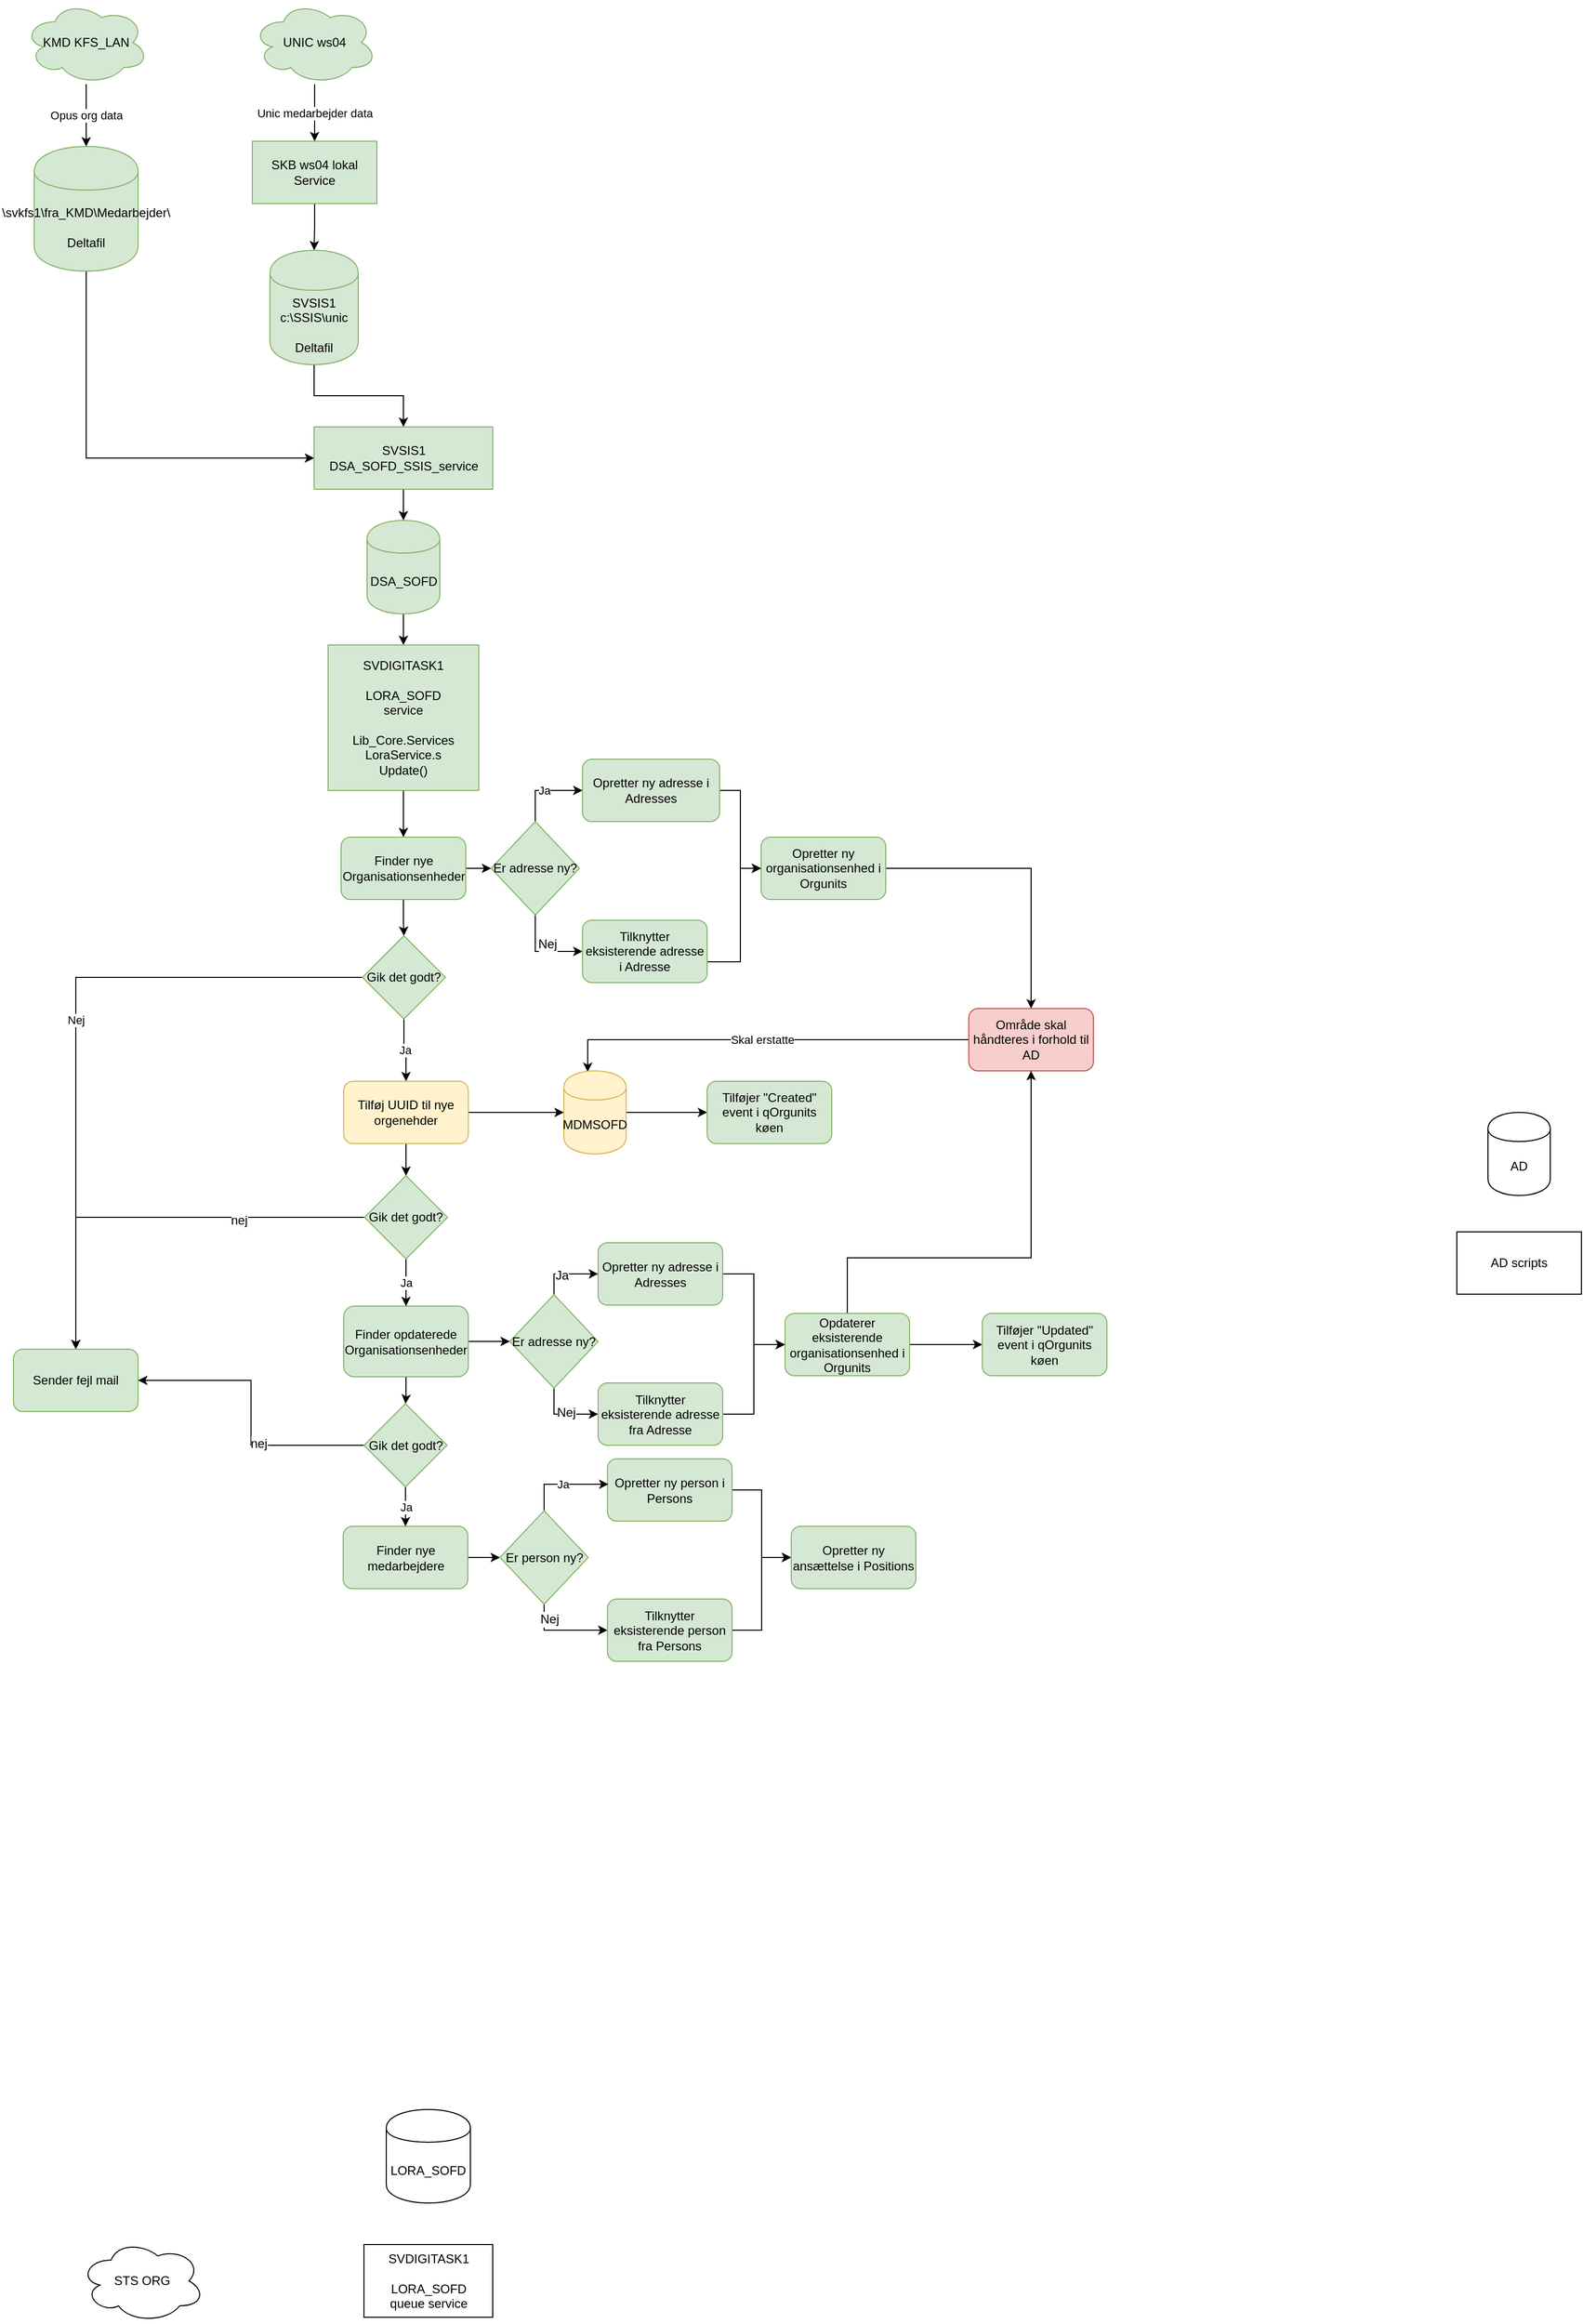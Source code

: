 <mxfile version="10.4.9" type="github"><diagram id="o5b5Y68pb12Nxzuh6uE5" name="Page-1"><mxGraphModel dx="1394" dy="771" grid="1" gridSize="10" guides="1" tooltips="1" connect="1" arrows="1" fold="1" page="1" pageScale="1" pageWidth="827" pageHeight="1169" math="0" shadow="0"><root><mxCell id="0"/><mxCell id="1" parent="0"/><mxCell id="oc2Fpqu8OoZIZFYyaqqw-1" style="edgeStyle=orthogonalEdgeStyle;rounded=0;orthogonalLoop=1;jettySize=auto;html=1;entryX=0.5;entryY=0;entryDx=0;entryDy=0;" edge="1" parent="1" source="oc2Fpqu8OoZIZFYyaqqw-2" target="oc2Fpqu8OoZIZFYyaqqw-16"><mxGeometry relative="1" as="geometry"/></mxCell><mxCell id="oc2Fpqu8OoZIZFYyaqqw-2" value="DSA_SOFD" style="shape=cylinder;whiteSpace=wrap;html=1;boundedLbl=1;backgroundOutline=1;fillColor=#d5e8d4;strokeColor=#82b366;" vertex="1" parent="1"><mxGeometry x="360.5" y="550" width="70" height="90" as="geometry"/></mxCell><mxCell id="oc2Fpqu8OoZIZFYyaqqw-3" style="edgeStyle=orthogonalEdgeStyle;rounded=0;orthogonalLoop=1;jettySize=auto;html=1;entryX=0;entryY=0.5;entryDx=0;entryDy=0;" edge="1" parent="1" source="oc2Fpqu8OoZIZFYyaqqw-4" target="oc2Fpqu8OoZIZFYyaqqw-14"><mxGeometry relative="1" as="geometry"><Array as="points"><mxPoint x="90" y="490"/></Array></mxGeometry></mxCell><mxCell id="oc2Fpqu8OoZIZFYyaqqw-4" value="&lt;div&gt;\\svkfs1\fra_KMD\Medarbejder\&lt;/div&gt;&lt;div&gt;&lt;br&gt;&lt;/div&gt;&lt;div&gt;Deltafil&lt;br&gt;&lt;/div&gt;" style="shape=cylinder;whiteSpace=wrap;html=1;boundedLbl=1;backgroundOutline=1;fillColor=#d5e8d4;strokeColor=#82b366;" vertex="1" parent="1"><mxGeometry x="40" y="190" width="100" height="120" as="geometry"/></mxCell><mxCell id="oc2Fpqu8OoZIZFYyaqqw-5" value="Opus org data" style="edgeStyle=orthogonalEdgeStyle;rounded=0;orthogonalLoop=1;jettySize=auto;html=1;" edge="1" parent="1" source="oc2Fpqu8OoZIZFYyaqqw-6" target="oc2Fpqu8OoZIZFYyaqqw-4"><mxGeometry relative="1" as="geometry"/></mxCell><mxCell id="oc2Fpqu8OoZIZFYyaqqw-6" value="KMD KFS_LAN" style="ellipse;shape=cloud;whiteSpace=wrap;html=1;fillColor=#d5e8d4;strokeColor=#82b366;" vertex="1" parent="1"><mxGeometry x="30" y="50" width="120" height="80" as="geometry"/></mxCell><mxCell id="oc2Fpqu8OoZIZFYyaqqw-7" value="Unic medarbejder data" style="edgeStyle=orthogonalEdgeStyle;rounded=0;orthogonalLoop=1;jettySize=auto;html=1;" edge="1" parent="1" source="oc2Fpqu8OoZIZFYyaqqw-8" target="oc2Fpqu8OoZIZFYyaqqw-10"><mxGeometry relative="1" as="geometry"/></mxCell><mxCell id="oc2Fpqu8OoZIZFYyaqqw-8" value="UNIC ws04" style="ellipse;shape=cloud;whiteSpace=wrap;html=1;fillColor=#d5e8d4;strokeColor=#82b366;" vertex="1" parent="1"><mxGeometry x="250" y="50" width="120" height="80" as="geometry"/></mxCell><mxCell id="oc2Fpqu8OoZIZFYyaqqw-9" style="edgeStyle=orthogonalEdgeStyle;rounded=0;orthogonalLoop=1;jettySize=auto;html=1;" edge="1" parent="1" source="oc2Fpqu8OoZIZFYyaqqw-10" target="oc2Fpqu8OoZIZFYyaqqw-12"><mxGeometry relative="1" as="geometry"/></mxCell><mxCell id="oc2Fpqu8OoZIZFYyaqqw-10" value="SKB ws04 lokal Service" style="rounded=0;whiteSpace=wrap;html=1;fillColor=#d5e8d4;strokeColor=#82b366;" vertex="1" parent="1"><mxGeometry x="250" y="185" width="120" height="60" as="geometry"/></mxCell><mxCell id="oc2Fpqu8OoZIZFYyaqqw-11" style="edgeStyle=orthogonalEdgeStyle;rounded=0;orthogonalLoop=1;jettySize=auto;html=1;entryX=0.5;entryY=0;entryDx=0;entryDy=0;" edge="1" parent="1" source="oc2Fpqu8OoZIZFYyaqqw-12" target="oc2Fpqu8OoZIZFYyaqqw-14"><mxGeometry relative="1" as="geometry"/></mxCell><mxCell id="oc2Fpqu8OoZIZFYyaqqw-12" value="&lt;div&gt;SVSIS1 &lt;br&gt;&lt;/div&gt;&lt;div&gt;c:\SSIS\unic&lt;br&gt;&lt;/div&gt;&lt;div&gt;&lt;br&gt;&lt;/div&gt;&lt;div&gt;Deltafil&lt;br&gt;&lt;/div&gt;" style="shape=cylinder;whiteSpace=wrap;html=1;boundedLbl=1;backgroundOutline=1;fillColor=#d5e8d4;strokeColor=#82b366;" vertex="1" parent="1"><mxGeometry x="267" y="290" width="85" height="110" as="geometry"/></mxCell><mxCell id="oc2Fpqu8OoZIZFYyaqqw-13" style="edgeStyle=orthogonalEdgeStyle;rounded=0;orthogonalLoop=1;jettySize=auto;html=1;entryX=0.5;entryY=0;entryDx=0;entryDy=0;" edge="1" parent="1" source="oc2Fpqu8OoZIZFYyaqqw-14" target="oc2Fpqu8OoZIZFYyaqqw-2"><mxGeometry relative="1" as="geometry"/></mxCell><mxCell id="oc2Fpqu8OoZIZFYyaqqw-14" value="&lt;div&gt;SVSIS1&lt;/div&gt;&lt;div&gt;DSA_SOFD_SSIS_service&lt;br&gt;&lt;/div&gt;" style="rounded=0;whiteSpace=wrap;html=1;fillColor=#d5e8d4;strokeColor=#82b366;" vertex="1" parent="1"><mxGeometry x="309.5" y="460" width="172" height="60" as="geometry"/></mxCell><mxCell id="oc2Fpqu8OoZIZFYyaqqw-44" style="edgeStyle=orthogonalEdgeStyle;rounded=0;orthogonalLoop=1;jettySize=auto;html=1;entryX=0.5;entryY=0;entryDx=0;entryDy=0;" edge="1" parent="1" source="oc2Fpqu8OoZIZFYyaqqw-16" target="oc2Fpqu8OoZIZFYyaqqw-29"><mxGeometry relative="1" as="geometry"><mxPoint x="406" y="889" as="sourcePoint"/></mxGeometry></mxCell><mxCell id="oc2Fpqu8OoZIZFYyaqqw-16" value="&lt;div&gt;SVDIGITASK1 &lt;br&gt;&lt;/div&gt;&lt;div&gt;&lt;br&gt;&lt;/div&gt;&lt;div&gt;LORA_SOFD&lt;/div&gt;&lt;div&gt;service&lt;/div&gt;&lt;div&gt;&lt;br&gt;&lt;/div&gt;&lt;div&gt;Lib_Core.Services&lt;/div&gt;&lt;div&gt;LoraService.s&lt;/div&gt;&lt;div&gt;Update()&lt;br&gt;&lt;/div&gt;" style="rounded=0;whiteSpace=wrap;html=1;fillColor=#d5e8d4;strokeColor=#82b366;" vertex="1" parent="1"><mxGeometry x="323" y="670" width="145" height="140" as="geometry"/></mxCell><mxCell id="oc2Fpqu8OoZIZFYyaqqw-18" value="AD" style="shape=cylinder;whiteSpace=wrap;html=1;boundedLbl=1;backgroundOutline=1;" vertex="1" parent="1"><mxGeometry x="1440" y="1120" width="60" height="80" as="geometry"/></mxCell><mxCell id="oc2Fpqu8OoZIZFYyaqqw-20" value="AD scripts" style="rounded=0;whiteSpace=wrap;html=1;" vertex="1" parent="1"><mxGeometry x="1410" y="1235" width="120" height="60" as="geometry"/></mxCell><mxCell id="oc2Fpqu8OoZIZFYyaqqw-22" value="LORA_SOFD" style="shape=cylinder;whiteSpace=wrap;html=1;boundedLbl=1;backgroundOutline=1;" vertex="1" parent="1"><mxGeometry x="379" y="2080" width="81" height="90" as="geometry"/></mxCell><mxCell id="oc2Fpqu8OoZIZFYyaqqw-23" value="STS ORG" style="ellipse;shape=cloud;whiteSpace=wrap;html=1;" vertex="1" parent="1"><mxGeometry x="84" y="2205" width="120" height="80" as="geometry"/></mxCell><mxCell id="oc2Fpqu8OoZIZFYyaqqw-26" value="&lt;div&gt;SVDIGITASK1&lt;br&gt;&lt;/div&gt;&lt;div&gt;&lt;br&gt;&lt;/div&gt;&lt;div&gt;LORA_SOFD&lt;/div&gt;&lt;div&gt;queue service&lt;/div&gt;" style="rounded=0;whiteSpace=wrap;html=1;" vertex="1" parent="1"><mxGeometry x="357.5" y="2210" width="124" height="70" as="geometry"/></mxCell><mxCell id="oc2Fpqu8OoZIZFYyaqqw-28" style="edgeStyle=orthogonalEdgeStyle;rounded=0;html=1;jettySize=auto;orthogonalLoop=1;" edge="1" parent="1" source="oc2Fpqu8OoZIZFYyaqqw-29" target="oc2Fpqu8OoZIZFYyaqqw-38"><mxGeometry relative="1" as="geometry"/></mxCell><mxCell id="oc2Fpqu8OoZIZFYyaqqw-59" style="edgeStyle=orthogonalEdgeStyle;rounded=0;orthogonalLoop=1;jettySize=auto;html=1;entryX=0.5;entryY=0;entryDx=0;entryDy=0;" edge="1" parent="1" source="oc2Fpqu8OoZIZFYyaqqw-29" target="oc2Fpqu8OoZIZFYyaqqw-58"><mxGeometry relative="1" as="geometry"/></mxCell><mxCell id="oc2Fpqu8OoZIZFYyaqqw-29" value="&lt;div&gt;Finder nye Organisationsenheder&lt;/div&gt;" style="rounded=1;whiteSpace=wrap;html=1;fillColor=#d5e8d4;strokeColor=#82b366;" vertex="1" parent="1"><mxGeometry x="335.5" y="855" width="120" height="60" as="geometry"/></mxCell><mxCell id="oc2Fpqu8OoZIZFYyaqqw-30" style="edgeStyle=orthogonalEdgeStyle;rounded=0;html=1;entryX=0.5;entryY=0;entryDx=0;entryDy=0;jettySize=auto;orthogonalLoop=1;" edge="1" parent="1" source="oc2Fpqu8OoZIZFYyaqqw-31" target="oc2Fpqu8OoZIZFYyaqqw-41"><mxGeometry relative="1" as="geometry"/></mxCell><mxCell id="oc2Fpqu8OoZIZFYyaqqw-31" value="Opretter ny organisationsenhed i Orgunits" style="rounded=1;whiteSpace=wrap;html=1;fillColor=#d5e8d4;strokeColor=#82b366;" vertex="1" parent="1"><mxGeometry x="740" y="855" width="120" height="60" as="geometry"/></mxCell><mxCell id="oc2Fpqu8OoZIZFYyaqqw-70" style="edgeStyle=orthogonalEdgeStyle;rounded=0;orthogonalLoop=1;jettySize=auto;html=1;entryX=0;entryY=0.5;entryDx=0;entryDy=0;" edge="1" parent="1" source="oc2Fpqu8OoZIZFYyaqqw-33" target="oc2Fpqu8OoZIZFYyaqqw-31"><mxGeometry relative="1" as="geometry"/></mxCell><mxCell id="oc2Fpqu8OoZIZFYyaqqw-33" value="Opretter ny adresse i Adresses" style="rounded=1;whiteSpace=wrap;html=1;fillColor=#d5e8d4;strokeColor=#82b366;" vertex="1" parent="1"><mxGeometry x="568" y="780" width="132" height="60" as="geometry"/></mxCell><mxCell id="oc2Fpqu8OoZIZFYyaqqw-34" style="edgeStyle=orthogonalEdgeStyle;rounded=0;html=1;entryX=0;entryY=0.5;entryDx=0;entryDy=0;jettySize=auto;orthogonalLoop=1;exitX=0.5;exitY=1;exitDx=0;exitDy=0;" edge="1" parent="1" source="oc2Fpqu8OoZIZFYyaqqw-38" target="oc2Fpqu8OoZIZFYyaqqw-40"><mxGeometry relative="1" as="geometry"/></mxCell><mxCell id="oc2Fpqu8OoZIZFYyaqqw-35" value="Nej" style="text;html=1;resizable=0;points=[];align=center;verticalAlign=middle;labelBackgroundColor=#ffffff;" vertex="1" connectable="0" parent="oc2Fpqu8OoZIZFYyaqqw-34"><mxGeometry x="-0.309" y="11" relative="1" as="geometry"><mxPoint as="offset"/></mxGeometry></mxCell><mxCell id="oc2Fpqu8OoZIZFYyaqqw-69" value="Ja" style="edgeStyle=orthogonalEdgeStyle;rounded=0;orthogonalLoop=1;jettySize=auto;html=1;exitX=0.5;exitY=0;exitDx=0;exitDy=0;" edge="1" parent="1" source="oc2Fpqu8OoZIZFYyaqqw-38" target="oc2Fpqu8OoZIZFYyaqqw-33"><mxGeometry relative="1" as="geometry"/></mxCell><mxCell id="oc2Fpqu8OoZIZFYyaqqw-38" value="Er adresse ny?" style="rhombus;whiteSpace=wrap;html=1;fillColor=#d5e8d4;strokeColor=#82b366;" vertex="1" parent="1"><mxGeometry x="480" y="840" width="85" height="90" as="geometry"/></mxCell><mxCell id="oc2Fpqu8OoZIZFYyaqqw-39" style="edgeStyle=orthogonalEdgeStyle;rounded=0;html=1;entryX=0;entryY=0.5;entryDx=0;entryDy=0;jettySize=auto;orthogonalLoop=1;" edge="1" parent="1" source="oc2Fpqu8OoZIZFYyaqqw-40" target="oc2Fpqu8OoZIZFYyaqqw-31"><mxGeometry relative="1" as="geometry"><Array as="points"><mxPoint x="720" y="975"/><mxPoint x="720" y="885"/></Array></mxGeometry></mxCell><mxCell id="oc2Fpqu8OoZIZFYyaqqw-40" value="Tilknytter eksisterende adresse i Adresse" style="rounded=1;whiteSpace=wrap;html=1;fillColor=#d5e8d4;strokeColor=#82b366;" vertex="1" parent="1"><mxGeometry x="568" y="935" width="120" height="60" as="geometry"/></mxCell><mxCell id="oc2Fpqu8OoZIZFYyaqqw-85" value="Skal erstatte" style="edgeStyle=orthogonalEdgeStyle;rounded=0;orthogonalLoop=1;jettySize=auto;html=1;entryX=0.383;entryY=0.013;entryDx=0;entryDy=0;entryPerimeter=0;" edge="1" parent="1" source="oc2Fpqu8OoZIZFYyaqqw-41" target="oc2Fpqu8OoZIZFYyaqqw-72"><mxGeometry relative="1" as="geometry"/></mxCell><mxCell id="oc2Fpqu8OoZIZFYyaqqw-41" value="Område skal håndteres i forhold til AD" style="rounded=1;whiteSpace=wrap;html=1;fillColor=#f8cecc;strokeColor=#b85450;" vertex="1" parent="1"><mxGeometry x="940" y="1020" width="120" height="60" as="geometry"/></mxCell><mxCell id="oc2Fpqu8OoZIZFYyaqqw-45" style="edgeStyle=orthogonalEdgeStyle;rounded=0;html=1;entryX=0;entryY=0.5;entryDx=0;entryDy=0;jettySize=auto;orthogonalLoop=1;" edge="1" parent="1" source="oc2Fpqu8OoZIZFYyaqqw-46" target="oc2Fpqu8OoZIZFYyaqqw-54"><mxGeometry relative="1" as="geometry"/></mxCell><mxCell id="oc2Fpqu8OoZIZFYyaqqw-101" style="edgeStyle=orthogonalEdgeStyle;rounded=0;orthogonalLoop=1;jettySize=auto;html=1;" edge="1" parent="1" source="oc2Fpqu8OoZIZFYyaqqw-46" target="oc2Fpqu8OoZIZFYyaqqw-98"><mxGeometry relative="1" as="geometry"/></mxCell><mxCell id="oc2Fpqu8OoZIZFYyaqqw-46" value="Finder opdaterede Organisationsenheder" style="rounded=1;whiteSpace=wrap;html=1;fillColor=#d5e8d4;strokeColor=#82b366;" vertex="1" parent="1"><mxGeometry x="338" y="1306.5" width="120" height="68" as="geometry"/></mxCell><mxCell id="oc2Fpqu8OoZIZFYyaqqw-57" style="edgeStyle=orthogonalEdgeStyle;rounded=0;orthogonalLoop=1;jettySize=auto;html=1;entryX=0.5;entryY=1;entryDx=0;entryDy=0;" edge="1" parent="1" source="oc2Fpqu8OoZIZFYyaqqw-47" target="oc2Fpqu8OoZIZFYyaqqw-41"><mxGeometry relative="1" as="geometry"><mxPoint x="1262" y="1315" as="targetPoint"/><Array as="points"><mxPoint x="823" y="1260"/><mxPoint x="1000" y="1260"/></Array></mxGeometry></mxCell><mxCell id="oc2Fpqu8OoZIZFYyaqqw-66" style="edgeStyle=orthogonalEdgeStyle;rounded=0;orthogonalLoop=1;jettySize=auto;html=1;" edge="1" parent="1" source="oc2Fpqu8OoZIZFYyaqqw-47" target="oc2Fpqu8OoZIZFYyaqqw-65"><mxGeometry relative="1" as="geometry"/></mxCell><mxCell id="oc2Fpqu8OoZIZFYyaqqw-47" value="Opdaterer eksisterende organisationsenhed i Orgunits" style="rounded=1;whiteSpace=wrap;html=1;fillColor=#d5e8d4;strokeColor=#82b366;" vertex="1" parent="1"><mxGeometry x="763" y="1313.5" width="120" height="60" as="geometry"/></mxCell><mxCell id="oc2Fpqu8OoZIZFYyaqqw-48" style="edgeStyle=orthogonalEdgeStyle;rounded=0;html=1;entryX=0;entryY=0.5;entryDx=0;entryDy=0;jettySize=auto;orthogonalLoop=1;" edge="1" parent="1" source="oc2Fpqu8OoZIZFYyaqqw-49" target="oc2Fpqu8OoZIZFYyaqqw-47"><mxGeometry relative="1" as="geometry"/></mxCell><mxCell id="oc2Fpqu8OoZIZFYyaqqw-49" value="Opretter ny adresse i Adresses" style="rounded=1;whiteSpace=wrap;html=1;fillColor=#d5e8d4;strokeColor=#82b366;" vertex="1" parent="1"><mxGeometry x="583" y="1245.5" width="120" height="60" as="geometry"/></mxCell><mxCell id="oc2Fpqu8OoZIZFYyaqqw-50" style="edgeStyle=orthogonalEdgeStyle;rounded=0;html=1;entryX=0;entryY=0.5;entryDx=0;entryDy=0;jettySize=auto;orthogonalLoop=1;exitX=0.5;exitY=1;exitDx=0;exitDy=0;" edge="1" parent="1" source="oc2Fpqu8OoZIZFYyaqqw-54" target="oc2Fpqu8OoZIZFYyaqqw-56"><mxGeometry relative="1" as="geometry"/></mxCell><mxCell id="oc2Fpqu8OoZIZFYyaqqw-51" value="Nej" style="text;html=1;resizable=0;points=[];align=center;verticalAlign=middle;labelBackgroundColor=#ffffff;" vertex="1" connectable="0" parent="oc2Fpqu8OoZIZFYyaqqw-50"><mxGeometry x="-0.309" y="11" relative="1" as="geometry"><mxPoint as="offset"/></mxGeometry></mxCell><mxCell id="oc2Fpqu8OoZIZFYyaqqw-52" style="edgeStyle=orthogonalEdgeStyle;rounded=0;html=1;entryX=0;entryY=0.5;entryDx=0;entryDy=0;jettySize=auto;orthogonalLoop=1;exitX=0.5;exitY=0;exitDx=0;exitDy=0;" edge="1" parent="1" source="oc2Fpqu8OoZIZFYyaqqw-54" target="oc2Fpqu8OoZIZFYyaqqw-49"><mxGeometry relative="1" as="geometry"/></mxCell><mxCell id="oc2Fpqu8OoZIZFYyaqqw-53" value="Ja" style="text;html=1;resizable=0;points=[];align=center;verticalAlign=middle;labelBackgroundColor=#ffffff;" vertex="1" connectable="0" parent="oc2Fpqu8OoZIZFYyaqqw-52"><mxGeometry x="-0.385" y="-7" relative="1" as="geometry"><mxPoint as="offset"/></mxGeometry></mxCell><mxCell id="oc2Fpqu8OoZIZFYyaqqw-54" value="Er adresse ny?" style="rhombus;whiteSpace=wrap;html=1;fillColor=#d5e8d4;strokeColor=#82b366;" vertex="1" parent="1"><mxGeometry x="498" y="1295.5" width="85" height="90" as="geometry"/></mxCell><mxCell id="oc2Fpqu8OoZIZFYyaqqw-55" style="edgeStyle=orthogonalEdgeStyle;rounded=0;html=1;entryX=0;entryY=0.5;entryDx=0;entryDy=0;jettySize=auto;orthogonalLoop=1;" edge="1" parent="1" source="oc2Fpqu8OoZIZFYyaqqw-56" target="oc2Fpqu8OoZIZFYyaqqw-47"><mxGeometry relative="1" as="geometry"/></mxCell><mxCell id="oc2Fpqu8OoZIZFYyaqqw-56" value="Tilknytter eksisterende adresse fra Adresse" style="rounded=1;whiteSpace=wrap;html=1;fillColor=#d5e8d4;strokeColor=#82b366;" vertex="1" parent="1"><mxGeometry x="583" y="1380.5" width="120" height="60" as="geometry"/></mxCell><mxCell id="oc2Fpqu8OoZIZFYyaqqw-60" value="Ja" style="edgeStyle=orthogonalEdgeStyle;rounded=0;orthogonalLoop=1;jettySize=auto;html=1;entryX=0.5;entryY=0;entryDx=0;entryDy=0;" edge="1" parent="1" source="oc2Fpqu8OoZIZFYyaqqw-58" target="oc2Fpqu8OoZIZFYyaqqw-71"><mxGeometry relative="1" as="geometry"><mxPoint x="420" y="1085" as="targetPoint"/></mxGeometry></mxCell><mxCell id="oc2Fpqu8OoZIZFYyaqqw-61" value="Nej" style="edgeStyle=orthogonalEdgeStyle;rounded=0;orthogonalLoop=1;jettySize=auto;html=1;" edge="1" parent="1" source="oc2Fpqu8OoZIZFYyaqqw-58" target="oc2Fpqu8OoZIZFYyaqqw-63"><mxGeometry relative="1" as="geometry"><mxPoint x="330" y="1025" as="targetPoint"/></mxGeometry></mxCell><mxCell id="oc2Fpqu8OoZIZFYyaqqw-58" value="Gik det godt?" style="rhombus;whiteSpace=wrap;html=1;rounded=0;fillColor=#d5e8d4;strokeColor=#82b366;" vertex="1" parent="1"><mxGeometry x="356" y="950" width="80" height="80" as="geometry"/></mxCell><mxCell id="oc2Fpqu8OoZIZFYyaqqw-63" value="Sender fejl mail" style="rounded=1;whiteSpace=wrap;html=1;fillColor=#d5e8d4;strokeColor=#82b366;" vertex="1" parent="1"><mxGeometry x="20" y="1348" width="120" height="60" as="geometry"/></mxCell><mxCell id="oc2Fpqu8OoZIZFYyaqqw-65" value="Tilføjer &quot;Updated&quot; event i qOrgunits køen" style="rounded=1;whiteSpace=wrap;html=1;fillColor=#d5e8d4;strokeColor=#82b366;" vertex="1" parent="1"><mxGeometry x="953" y="1313.5" width="120" height="60" as="geometry"/></mxCell><mxCell id="oc2Fpqu8OoZIZFYyaqqw-73" style="edgeStyle=orthogonalEdgeStyle;rounded=0;orthogonalLoop=1;jettySize=auto;html=1;" edge="1" parent="1" source="oc2Fpqu8OoZIZFYyaqqw-71" target="oc2Fpqu8OoZIZFYyaqqw-72"><mxGeometry relative="1" as="geometry"/></mxCell><mxCell id="oc2Fpqu8OoZIZFYyaqqw-79" style="edgeStyle=orthogonalEdgeStyle;rounded=0;orthogonalLoop=1;jettySize=auto;html=1;" edge="1" parent="1" source="oc2Fpqu8OoZIZFYyaqqw-71" target="oc2Fpqu8OoZIZFYyaqqw-78"><mxGeometry relative="1" as="geometry"/></mxCell><mxCell id="oc2Fpqu8OoZIZFYyaqqw-71" value="Tilføj UUID til nye orgenehder" style="rounded=1;whiteSpace=wrap;html=1;fillColor=#fff2cc;strokeColor=#d6b656;" vertex="1" parent="1"><mxGeometry x="338" y="1090" width="120" height="60" as="geometry"/></mxCell><mxCell id="oc2Fpqu8OoZIZFYyaqqw-77" style="edgeStyle=orthogonalEdgeStyle;rounded=0;orthogonalLoop=1;jettySize=auto;html=1;" edge="1" parent="1" source="oc2Fpqu8OoZIZFYyaqqw-72" target="oc2Fpqu8OoZIZFYyaqqw-76"><mxGeometry relative="1" as="geometry"/></mxCell><mxCell id="oc2Fpqu8OoZIZFYyaqqw-72" value="MDMSOFD" style="shape=cylinder;whiteSpace=wrap;html=1;boundedLbl=1;backgroundOutline=1;rounded=1;fillColor=#fff2cc;strokeColor=#d6b656;" vertex="1" parent="1"><mxGeometry x="550" y="1080" width="60" height="80" as="geometry"/></mxCell><mxCell id="oc2Fpqu8OoZIZFYyaqqw-76" value="Tilføjer &quot;Created&quot; event i qOrgunits køen" style="rounded=1;whiteSpace=wrap;html=1;fillColor=#d5e8d4;strokeColor=#82b366;" vertex="1" parent="1"><mxGeometry x="688" y="1090" width="120" height="60" as="geometry"/></mxCell><mxCell id="oc2Fpqu8OoZIZFYyaqqw-80" style="edgeStyle=orthogonalEdgeStyle;rounded=0;orthogonalLoop=1;jettySize=auto;html=1;" edge="1" parent="1" source="oc2Fpqu8OoZIZFYyaqqw-78" target="oc2Fpqu8OoZIZFYyaqqw-63"><mxGeometry relative="1" as="geometry"/></mxCell><mxCell id="oc2Fpqu8OoZIZFYyaqqw-81" value="nej" style="text;html=1;resizable=0;points=[];align=center;verticalAlign=middle;labelBackgroundColor=#ffffff;" vertex="1" connectable="0" parent="oc2Fpqu8OoZIZFYyaqqw-80"><mxGeometry x="-0.403" y="3" relative="1" as="geometry"><mxPoint as="offset"/></mxGeometry></mxCell><mxCell id="oc2Fpqu8OoZIZFYyaqqw-82" value="Ja" style="edgeStyle=orthogonalEdgeStyle;rounded=0;orthogonalLoop=1;jettySize=auto;html=1;" edge="1" parent="1" source="oc2Fpqu8OoZIZFYyaqqw-78" target="oc2Fpqu8OoZIZFYyaqqw-46"><mxGeometry relative="1" as="geometry"/></mxCell><mxCell id="oc2Fpqu8OoZIZFYyaqqw-78" value="Gik det godt?" style="rhombus;whiteSpace=wrap;html=1;rounded=0;fillColor=#d5e8d4;strokeColor=#82b366;" vertex="1" parent="1"><mxGeometry x="358" y="1181" width="80" height="80" as="geometry"/></mxCell><mxCell id="oc2Fpqu8OoZIZFYyaqqw-86" style="edgeStyle=orthogonalEdgeStyle;rounded=0;html=1;jettySize=auto;orthogonalLoop=1;" edge="1" parent="1" source="oc2Fpqu8OoZIZFYyaqqw-87" target="oc2Fpqu8OoZIZFYyaqqw-94"><mxGeometry relative="1" as="geometry"/></mxCell><mxCell id="oc2Fpqu8OoZIZFYyaqqw-87" value="Finder nye medarbejdere" style="rounded=1;whiteSpace=wrap;html=1;fillColor=#d5e8d4;strokeColor=#82b366;" vertex="1" parent="1"><mxGeometry x="337.5" y="1518.5" width="120" height="60" as="geometry"/></mxCell><mxCell id="oc2Fpqu8OoZIZFYyaqqw-88" style="edgeStyle=orthogonalEdgeStyle;rounded=0;html=1;entryX=0;entryY=0.5;entryDx=0;entryDy=0;jettySize=auto;orthogonalLoop=1;" edge="1" parent="1" source="oc2Fpqu8OoZIZFYyaqqw-89" target="oc2Fpqu8OoZIZFYyaqqw-97"><mxGeometry relative="1" as="geometry"/></mxCell><mxCell id="oc2Fpqu8OoZIZFYyaqqw-89" value="Opretter ny person i Persons" style="rounded=1;whiteSpace=wrap;html=1;fillColor=#d5e8d4;strokeColor=#82b366;" vertex="1" parent="1"><mxGeometry x="592" y="1453.5" width="120" height="60" as="geometry"/></mxCell><mxCell id="oc2Fpqu8OoZIZFYyaqqw-90" style="edgeStyle=orthogonalEdgeStyle;rounded=0;html=1;entryX=0;entryY=0.5;entryDx=0;entryDy=0;jettySize=auto;orthogonalLoop=1;exitX=0.5;exitY=1;exitDx=0;exitDy=0;" edge="1" parent="1" source="oc2Fpqu8OoZIZFYyaqqw-94" target="oc2Fpqu8OoZIZFYyaqqw-96"><mxGeometry relative="1" as="geometry"/></mxCell><mxCell id="oc2Fpqu8OoZIZFYyaqqw-91" value="Nej" style="text;html=1;resizable=0;points=[];align=center;verticalAlign=middle;labelBackgroundColor=#ffffff;" vertex="1" connectable="0" parent="oc2Fpqu8OoZIZFYyaqqw-90"><mxGeometry x="-0.309" y="11" relative="1" as="geometry"><mxPoint as="offset"/></mxGeometry></mxCell><mxCell id="oc2Fpqu8OoZIZFYyaqqw-104" value="Ja" style="edgeStyle=orthogonalEdgeStyle;rounded=0;orthogonalLoop=1;jettySize=auto;html=1;entryX=0.008;entryY=0.408;entryDx=0;entryDy=0;entryPerimeter=0;exitX=0.5;exitY=0;exitDx=0;exitDy=0;" edge="1" parent="1" source="oc2Fpqu8OoZIZFYyaqqw-94" target="oc2Fpqu8OoZIZFYyaqqw-89"><mxGeometry relative="1" as="geometry"/></mxCell><mxCell id="oc2Fpqu8OoZIZFYyaqqw-94" value="Er person ny?" style="rhombus;whiteSpace=wrap;html=1;fillColor=#d5e8d4;strokeColor=#82b366;" vertex="1" parent="1"><mxGeometry x="488.5" y="1503.5" width="85" height="90" as="geometry"/></mxCell><mxCell id="oc2Fpqu8OoZIZFYyaqqw-95" style="edgeStyle=orthogonalEdgeStyle;rounded=0;html=1;entryX=0;entryY=0.5;entryDx=0;entryDy=0;jettySize=auto;orthogonalLoop=1;" edge="1" parent="1" source="oc2Fpqu8OoZIZFYyaqqw-96" target="oc2Fpqu8OoZIZFYyaqqw-97"><mxGeometry relative="1" as="geometry"/></mxCell><mxCell id="oc2Fpqu8OoZIZFYyaqqw-96" value="Tilknytter eksisterende person fra Persons" style="rounded=1;whiteSpace=wrap;html=1;fillColor=#d5e8d4;strokeColor=#82b366;" vertex="1" parent="1"><mxGeometry x="592" y="1588.5" width="120" height="60" as="geometry"/></mxCell><mxCell id="oc2Fpqu8OoZIZFYyaqqw-97" value="Opretter ny ansættelse i Positions" style="rounded=1;whiteSpace=wrap;html=1;fillColor=#d5e8d4;strokeColor=#82b366;" vertex="1" parent="1"><mxGeometry x="769" y="1518.5" width="120" height="60" as="geometry"/></mxCell><mxCell id="oc2Fpqu8OoZIZFYyaqqw-99" style="edgeStyle=orthogonalEdgeStyle;rounded=0;orthogonalLoop=1;jettySize=auto;html=1;" edge="1" parent="1" source="oc2Fpqu8OoZIZFYyaqqw-98" target="oc2Fpqu8OoZIZFYyaqqw-63"><mxGeometry relative="1" as="geometry"/></mxCell><mxCell id="oc2Fpqu8OoZIZFYyaqqw-100" value="nej" style="text;html=1;resizable=0;points=[];align=center;verticalAlign=middle;labelBackgroundColor=#ffffff;" vertex="1" connectable="0" parent="oc2Fpqu8OoZIZFYyaqqw-99"><mxGeometry x="-0.275" y="-2" relative="1" as="geometry"><mxPoint as="offset"/></mxGeometry></mxCell><mxCell id="oc2Fpqu8OoZIZFYyaqqw-102" value="Ja" style="edgeStyle=orthogonalEdgeStyle;rounded=0;orthogonalLoop=1;jettySize=auto;html=1;entryX=0.5;entryY=0;entryDx=0;entryDy=0;" edge="1" parent="1" source="oc2Fpqu8OoZIZFYyaqqw-98" target="oc2Fpqu8OoZIZFYyaqqw-87"><mxGeometry relative="1" as="geometry"/></mxCell><mxCell id="oc2Fpqu8OoZIZFYyaqqw-98" value="Gik det godt?" style="rhombus;whiteSpace=wrap;html=1;rounded=0;fillColor=#d5e8d4;strokeColor=#82b366;" vertex="1" parent="1"><mxGeometry x="357.5" y="1400.5" width="80" height="80" as="geometry"/></mxCell></root></mxGraphModel></diagram></mxfile>